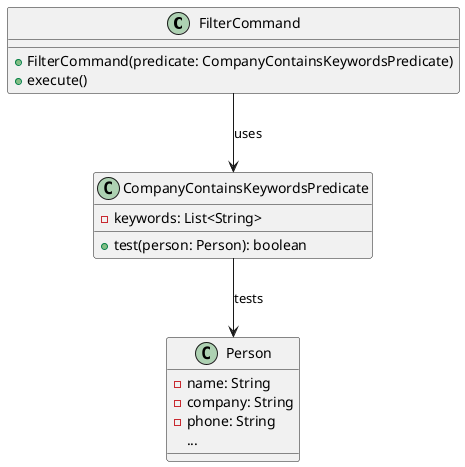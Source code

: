 @startuml
class FilterCommand {
    +FilterCommand(predicate: CompanyContainsKeywordsPredicate)
    +execute()
}

class CompanyContainsKeywordsPredicate {
    -keywords: List<String>
    +test(person: Person): boolean
}

class Person {
    -name: String
    -company: String
    -phone: String
    ...
}

FilterCommand --> CompanyContainsKeywordsPredicate : uses
CompanyContainsKeywordsPredicate --> Person : tests

@enduml
